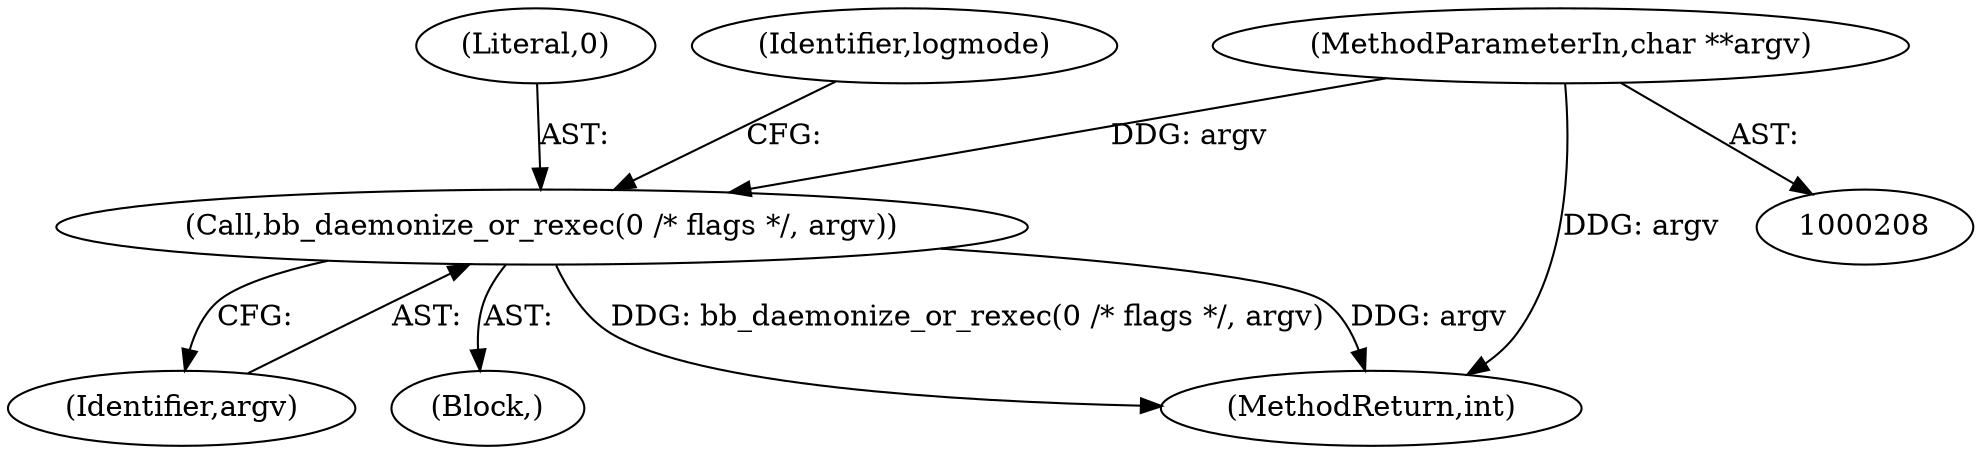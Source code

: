 digraph "0_busybox_6d3b4bb24da9a07c263f3c1acf8df85382ff562c@pointer" {
"1000542" [label="(Call,bb_daemonize_or_rexec(0 /* flags */, argv))"];
"1000210" [label="(MethodParameterIn,char **argv)"];
"1000544" [label="(Identifier,argv)"];
"1000541" [label="(Block,)"];
"1001331" [label="(MethodReturn,int)"];
"1000210" [label="(MethodParameterIn,char **argv)"];
"1000543" [label="(Literal,0)"];
"1000546" [label="(Identifier,logmode)"];
"1000542" [label="(Call,bb_daemonize_or_rexec(0 /* flags */, argv))"];
"1000542" -> "1000541"  [label="AST: "];
"1000542" -> "1000544"  [label="CFG: "];
"1000543" -> "1000542"  [label="AST: "];
"1000544" -> "1000542"  [label="AST: "];
"1000546" -> "1000542"  [label="CFG: "];
"1000542" -> "1001331"  [label="DDG: bb_daemonize_or_rexec(0 /* flags */, argv)"];
"1000542" -> "1001331"  [label="DDG: argv"];
"1000210" -> "1000542"  [label="DDG: argv"];
"1000210" -> "1000208"  [label="AST: "];
"1000210" -> "1001331"  [label="DDG: argv"];
}

